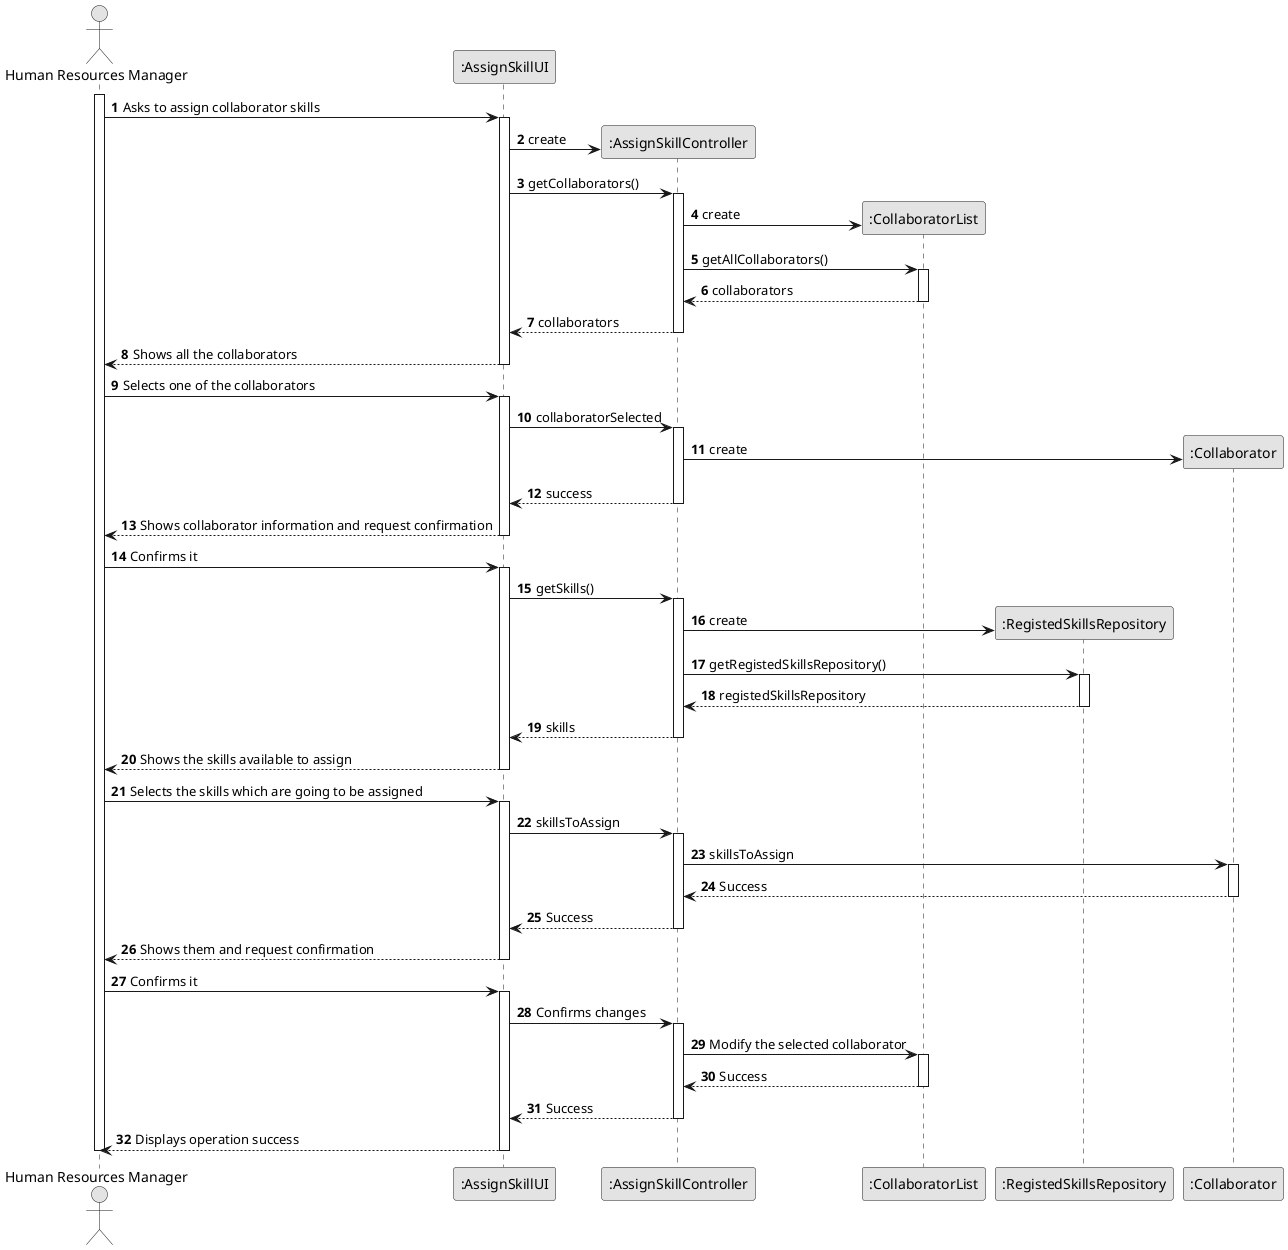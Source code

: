 @startuml
skinparam monochrome true
skinparam packageStyle rectangle
skinparam shadowing false

autonumber

'hide footbox
actor "Human Resources Manager" as ADM
participant ":AssignSkillUI" as UI
participant ":AssignSkillController" as CTRL
participant ":CollaboratorList" as CollaboratorList
participant ":RegistedSkillsRepository" as RegistedSkillsRepository
participant ":Collaborator" as Collaborator

activate ADM

        ADM -> UI : Asks to assign collaborator skills

        activate UI
            UI -> CTRL** : create
            UI -> CTRL : getCollaborators()

            activate CTRL

                CTRL -> CollaboratorList** : create
                CTRL -> CollaboratorList : getAllCollaborators()

                activate CollaboratorList
                    CollaboratorList --> CTRL: collaborators
                deactivate CollaboratorList

                CTRL --> UI : collaborators
            deactivate CTRL

            UI --> ADM : Shows all the collaborators
        deactivate UI

        ADM -> UI : Selects one of the collaborators

        activate UI

            UI -> CTRL : collaboratorSelected

            activate CTRL
                CTRL -> Collaborator** : create
                CTRL --> UI : success
            deactivate CTRL

            UI --> ADM : Shows collaborator information and request confirmation
        deactivate UI

        ADM -> UI : Confirms it

        activate UI
            UI -> CTRL : getSkills()

            activate CTRL
                CTRL -> RegistedSkillsRepository** : create
                CTRL -> RegistedSkillsRepository : getRegistedSkillsRepository()

                activate RegistedSkillsRepository
                    RegistedSkillsRepository --> CTRL : registedSkillsRepository
                deactivate RegistedSkillsRepository

                CTRL --> UI : skills
            deactivate CTRL

            UI --> ADM : Shows the skills available to assign
        deactivate UI

        ADM -> UI : Selects the skills which are going to be assigned

        activate UI
            UI -> CTRL : skillsToAssign

            activate CTRL
                CTRL -> Collaborator : skillsToAssign

                activate Collaborator
                    Collaborator --> CTRL : Success
                deactivate Collaborator

                CTRL --> UI : Success
            deactivate CTRL

            UI --> ADM : Shows them and request confirmation
        deactivate UI

        ADM -> UI : Confirms it

        activate UI
            UI -> CTRL : Confirms changes
            
            activate CTRL
                CTRL -> CollaboratorList : Modify the selected collaborator

                activate CollaboratorList
                    CollaboratorList --> CTRL : Success
                deactivate CollaboratorList

                CTRL --> UI : Success
            deactivate CTRL

            UI --> ADM : Displays operation success
        deactivate UI

deactivate ADM

@enduml